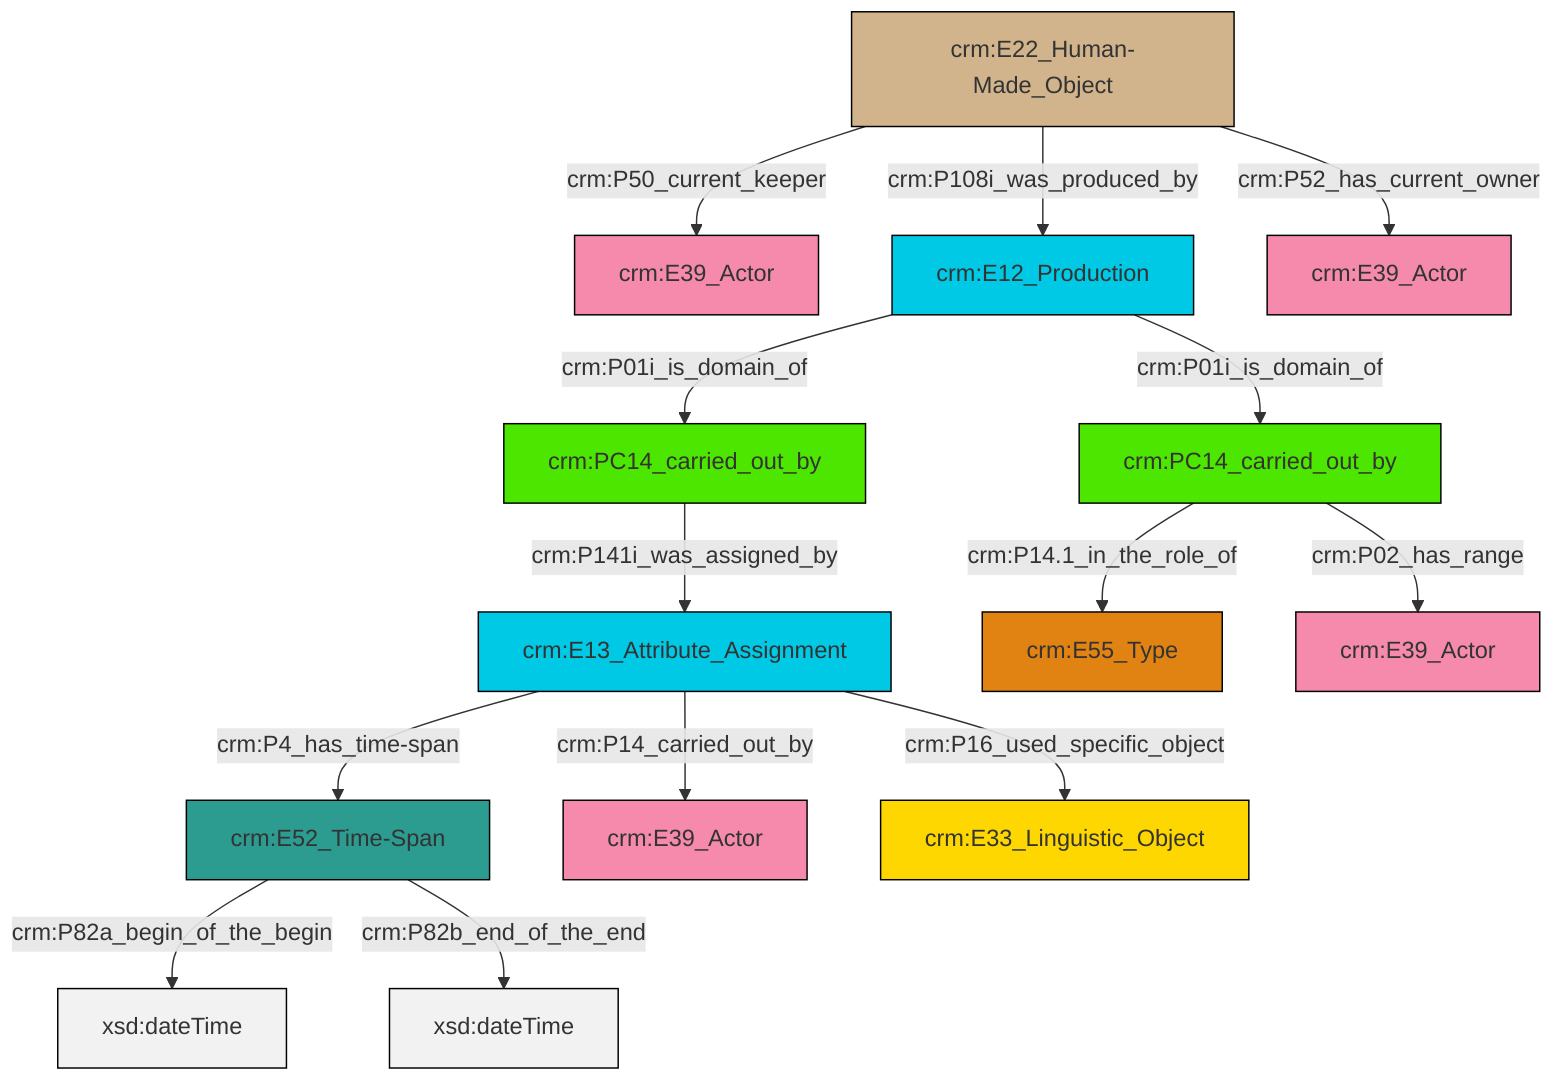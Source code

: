 graph TD
classDef Literal fill:#f2f2f2,stroke:#000000;
classDef CRM_Entity fill:#FFFFFF,stroke:#000000;
classDef Temporal_Entity fill:#00C9E6, stroke:#000000;
classDef Type fill:#E18312, stroke:#000000;
classDef Time-Span fill:#2C9C91, stroke:#000000;
classDef Appellation fill:#FFEB7F, stroke:#000000;
classDef Place fill:#008836, stroke:#000000;
classDef Persistent_Item fill:#B266B2, stroke:#000000;
classDef Conceptual_Object fill:#FFD700, stroke:#000000;
classDef Physical_Thing fill:#D2B48C, stroke:#000000;
classDef Actor fill:#f58aad, stroke:#000000;
classDef PC_Classes fill:#4ce600, stroke:#000000;
classDef Multi fill:#cccccc,stroke:#000000;

0["crm:E52_Time-Span"]:::Time-Span -->|crm:P82a_begin_of_the_begin| 1[xsd:dateTime]:::Literal
4["crm:E13_Attribute_Assignment"]:::Temporal_Entity -->|crm:P14_carried_out_by| 2["crm:E39_Actor"]:::Actor
8["crm:PC14_carried_out_by"]:::PC_Classes -->|crm:P141i_was_assigned_by| 4["crm:E13_Attribute_Assignment"]:::Temporal_Entity
9["crm:E22_Human-Made_Object"]:::Physical_Thing -->|crm:P50_current_keeper| 5["crm:E39_Actor"]:::Actor
10["crm:E12_Production"]:::Temporal_Entity -->|crm:P01i_is_domain_of| 11["crm:PC14_carried_out_by"]:::PC_Classes
0["crm:E52_Time-Span"]:::Time-Span -->|crm:P82b_end_of_the_end| 12[xsd:dateTime]:::Literal
10["crm:E12_Production"]:::Temporal_Entity -->|crm:P01i_is_domain_of| 8["crm:PC14_carried_out_by"]:::PC_Classes
4["crm:E13_Attribute_Assignment"]:::Temporal_Entity -->|crm:P16_used_specific_object| 19["crm:E33_Linguistic_Object"]:::Conceptual_Object
11["crm:PC14_carried_out_by"]:::PC_Classes -->|crm:P02_has_range| 20["crm:E39_Actor"]:::Actor
9["crm:E22_Human-Made_Object"]:::Physical_Thing -->|crm:P52_has_current_owner| 13["crm:E39_Actor"]:::Actor
9["crm:E22_Human-Made_Object"]:::Physical_Thing -->|crm:P108i_was_produced_by| 10["crm:E12_Production"]:::Temporal_Entity
4["crm:E13_Attribute_Assignment"]:::Temporal_Entity -->|crm:P4_has_time-span| 0["crm:E52_Time-Span"]:::Time-Span
11["crm:PC14_carried_out_by"]:::PC_Classes -->|crm:P14.1_in_the_role_of| 15["crm:E55_Type"]:::Type